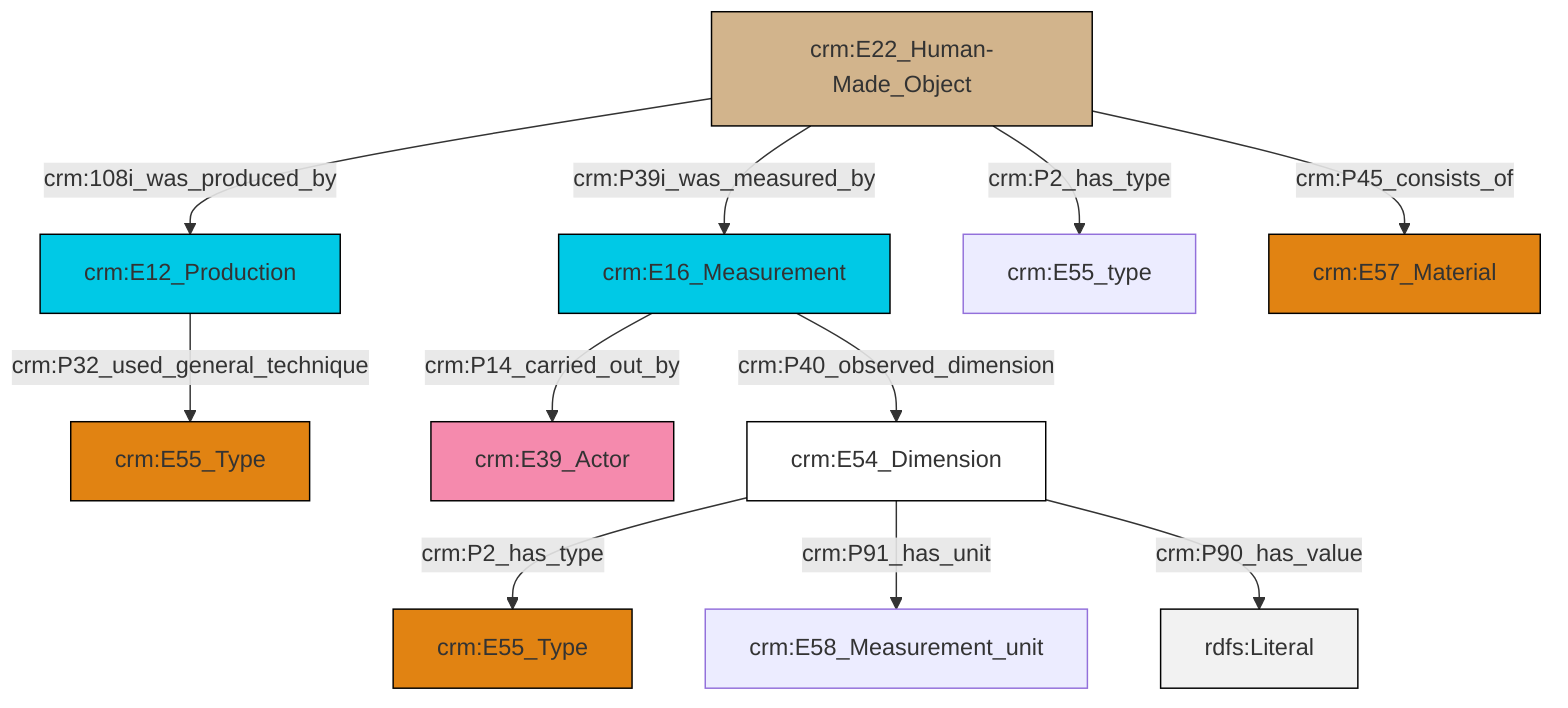 graph TD
classDef Literal fill:#f2f2f2,stroke:#000000;
classDef CRM_Entity fill:#FFFFFF,stroke:#000000;
classDef Temporal_Entity fill:#00C9E6, stroke:#000000;
classDef Type fill:#E18312, stroke:#000000;
classDef Time-Span fill:#2C9C91, stroke:#000000;
classDef Appellation fill:#FFEB7F, stroke:#000000;
classDef Place fill:#008836, stroke:#000000;
classDef Persistent_Item fill:#B266B2, stroke:#000000;
classDef Conceptual_Object fill:#FFD700, stroke:#000000;
classDef Physical_Thing fill:#D2B48C, stroke:#000000;
classDef Actor fill:#f58aad, stroke:#000000;
classDef PC_Classes fill:#4ce600, stroke:#000000;
classDef Multi fill:#cccccc,stroke:#000000;

2["crm:E22_Human-Made_Object"]:::Physical_Thing -->|crm:108i_was_produced_by| 3["crm:E12_Production"]:::Temporal_Entity
3["crm:E12_Production"]:::Temporal_Entity -->|crm:P32_used_general_technique| 12["crm:E55_Type"]:::Type
2["crm:E22_Human-Made_Object"]:::Physical_Thing -->|crm:P39i_was_measured_by| 8["crm:E16_Measurement"]:::Temporal_Entity
6["crm:E54_Dimension"]:::CRM_Entity -->|crm:P2_has_type| 14["crm:E55_Type"]:::Type
6["crm:E54_Dimension"]:::CRM_Entity -->|crm:P91_has_unit| 0["crm:E58_Measurement_unit"]:::Default
8["crm:E16_Measurement"]:::Temporal_Entity -->|crm:P14_carried_out_by| 15["crm:E39_Actor"]:::Actor
2["crm:E22_Human-Made_Object"]:::Physical_Thing -->|crm:P2_has_type| 18["crm:E55_type"]:::Default
8["crm:E16_Measurement"]:::Temporal_Entity -->|crm:P40_observed_dimension| 6["crm:E54_Dimension"]:::CRM_Entity
2["crm:E22_Human-Made_Object"]:::Physical_Thing -->|crm:P45_consists_of| 10["crm:E57_Material"]:::Type
6["crm:E54_Dimension"]:::CRM_Entity -->|crm:P90_has_value| 20[rdfs:Literal]:::Literal